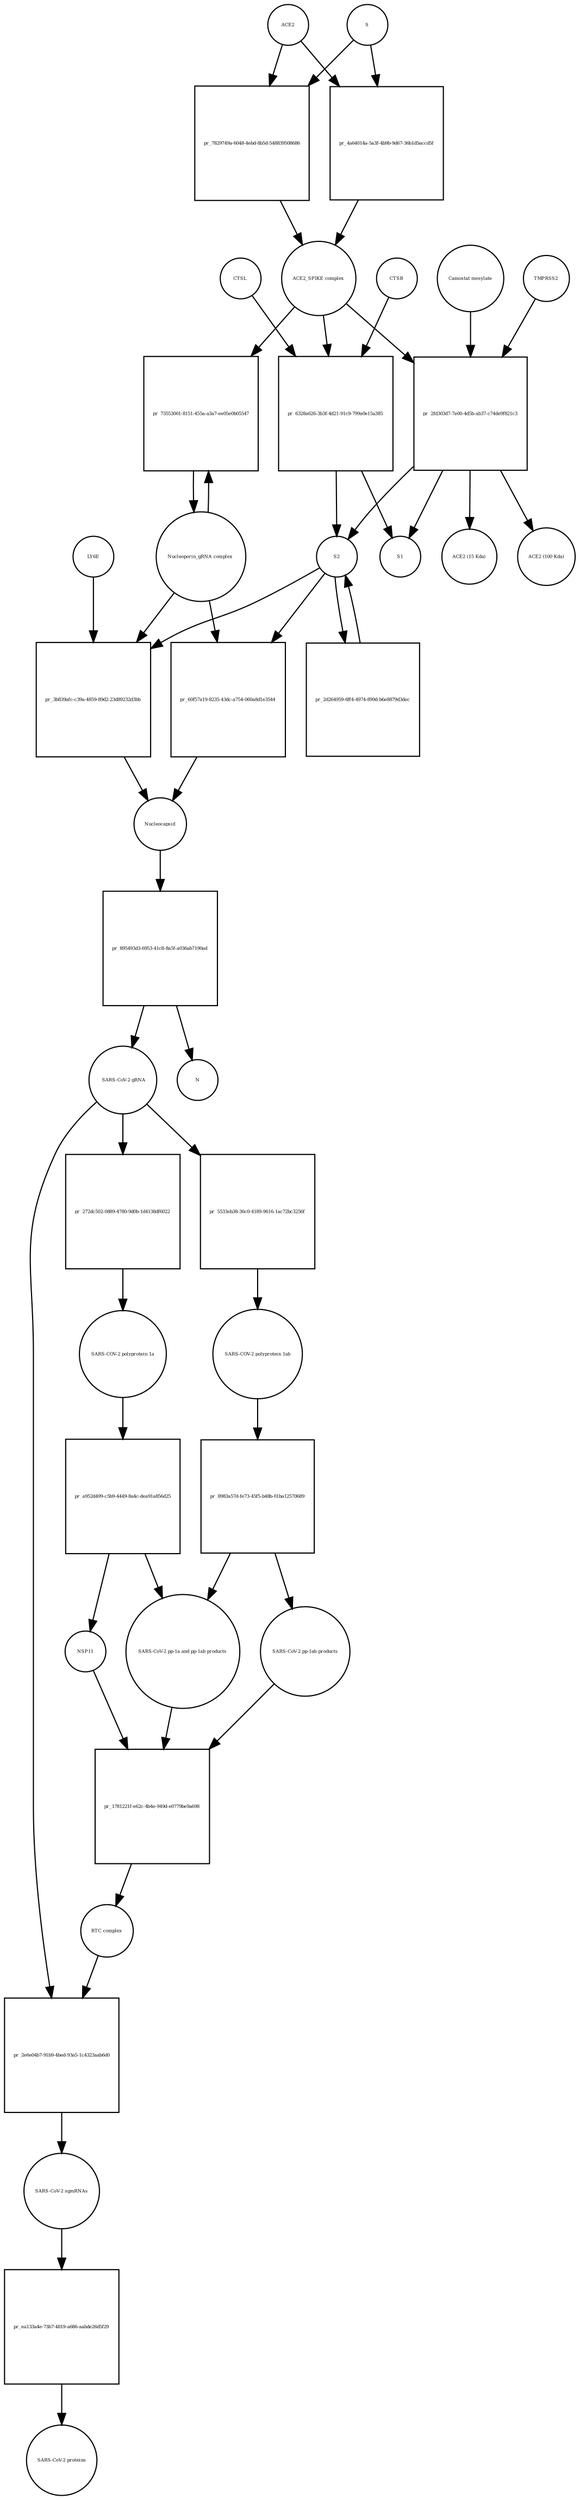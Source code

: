 strict digraph  {
ACE2 [annotation="", bipartite=0, cls=macromolecule, fontsize=4, label=ACE2, shape=circle];
"pr_7829749a-6048-4ebd-8b5d-548839508686" [annotation="", bipartite=1, cls=process, fontsize=4, label="pr_7829749a-6048-4ebd-8b5d-548839508686", shape=square];
"ACE2_SPIKE complex" [annotation="", bipartite=0, cls=complex, fontsize=4, label="ACE2_SPIKE complex", shape=circle];
S [annotation="", bipartite=0, cls="macromolecule multimer", fontsize=4, label=S, shape=circle];
"Nucleoporin_gRNA complex " [annotation="", bipartite=0, cls=complex, fontsize=4, label="Nucleoporin_gRNA complex ", shape=circle];
"pr_73553001-8151-455a-a3a7-ee05e0b05547" [annotation="", bipartite=1, cls=process, fontsize=4, label="pr_73553001-8151-455a-a3a7-ee05e0b05547", shape=square];
"pr_6328a626-3b3f-4d21-91c9-799a0e15a385" [annotation="", bipartite=1, cls=process, fontsize=4, label="pr_6328a626-3b3f-4d21-91c9-799a0e15a385", shape=square];
S2 [annotation="", bipartite=0, cls=macromolecule, fontsize=4, label=S2, shape=circle];
CTSB [annotation="", bipartite=0, cls=macromolecule, fontsize=4, label=CTSB, shape=circle];
CTSL [annotation="", bipartite=0, cls=macromolecule, fontsize=4, label=CTSL, shape=circle];
S1 [annotation="", bipartite=0, cls=macromolecule, fontsize=4, label=S1, shape=circle];
"pr_2fd303d7-7e00-4d5b-ab37-c74de9f821c3" [annotation="", bipartite=1, cls=process, fontsize=4, label="pr_2fd303d7-7e00-4d5b-ab37-c74de9f821c3", shape=square];
TMPRSS2 [annotation="", bipartite=0, cls=macromolecule, fontsize=4, label=TMPRSS2, shape=circle];
"Camostat mesylate" [annotation="urn_miriam_pubchem.compound_2536", bipartite=0, cls="simple chemical", fontsize=4, label="Camostat mesylate", shape=circle];
"ACE2 (15 Kda)" [annotation="", bipartite=0, cls=macromolecule, fontsize=4, label="ACE2 (15 Kda)", shape=circle];
"ACE2 (100 Kda)" [annotation="", bipartite=0, cls=macromolecule, fontsize=4, label="ACE2 (100 Kda)", shape=circle];
"pr_4a64014a-5a3f-4b9b-9d67-36b1d5accd5f" [annotation="", bipartite=1, cls=process, fontsize=4, label="pr_4a64014a-5a3f-4b9b-9d67-36b1d5accd5f", shape=square];
"pr_3b839afc-c39a-4859-89d2-23d89232d3bb" [annotation="", bipartite=1, cls=process, fontsize=4, label="pr_3b839afc-c39a-4859-89d2-23d89232d3bb", shape=square];
Nucleocapsid [annotation="", bipartite=0, cls=complex, fontsize=4, label=Nucleocapsid, shape=circle];
LY6E [annotation="", bipartite=0, cls=macromolecule, fontsize=4, label=LY6E, shape=circle];
"pr_2d264959-6ff4-4974-899d-b6e8879d3dec" [annotation="", bipartite=1, cls=process, fontsize=4, label="pr_2d264959-6ff4-4974-899d-b6e8879d3dec", shape=square];
"pr_60f57a19-8235-43dc-a754-060a8d1e3544" [annotation="", bipartite=1, cls=process, fontsize=4, label="pr_60f57a19-8235-43dc-a754-060a8d1e3544", shape=square];
" SARS-CoV-2 gRNA" [annotation="", bipartite=0, cls="nucleic acid feature", fontsize=4, label=" SARS-CoV-2 gRNA", shape=circle];
"pr_5533eb38-36c0-4189-9616-1ac72bc3256f" [annotation="", bipartite=1, cls=process, fontsize=4, label="pr_5533eb38-36c0-4189-9616-1ac72bc3256f", shape=square];
"SARS-COV-2 polyprotein 1ab" [annotation="", bipartite=0, cls=macromolecule, fontsize=4, label="SARS-COV-2 polyprotein 1ab", shape=circle];
"pr_895493d3-6953-41c8-8a5f-a036ab7190ad" [annotation="", bipartite=1, cls=process, fontsize=4, label="pr_895493d3-6953-41c8-8a5f-a036ab7190ad", shape=square];
N [annotation="", bipartite=0, cls=macromolecule, fontsize=4, label=N, shape=circle];
"pr_2e6e04b7-91b9-4bed-93a5-1c4323aab6d0" [annotation="", bipartite=1, cls=process, fontsize=4, label="pr_2e6e04b7-91b9-4bed-93a5-1c4323aab6d0", shape=square];
"SARS-CoV-2 sgmRNAs" [annotation="", bipartite=0, cls=complex, fontsize=4, label="SARS-CoV-2 sgmRNAs", shape=circle];
"RTC complex" [annotation="", bipartite=0, cls=complex, fontsize=4, label="RTC complex", shape=circle];
"pr_ea133a4e-73b7-4819-a686-aabde26d5f29" [annotation="", bipartite=1, cls=process, fontsize=4, label="pr_ea133a4e-73b7-4819-a686-aabde26d5f29", shape=square];
"SARS-CoV-2 proteins" [annotation="", bipartite=0, cls=complex, fontsize=4, label="SARS-CoV-2 proteins", shape=circle];
"pr_8983a57d-fe73-45f5-b48b-01ba12570689" [annotation="", bipartite=1, cls=process, fontsize=4, label="pr_8983a57d-fe73-45f5-b48b-01ba12570689", shape=square];
"SARS-CoV-2 pp-1ab products" [annotation="", bipartite=0, cls=complex, fontsize=4, label="SARS-CoV-2 pp-1ab products", shape=circle];
"SARS-CoV-2 pp-1a and pp-1ab products" [annotation="", bipartite=0, cls=complex, fontsize=4, label="SARS-CoV-2 pp-1a and pp-1ab products", shape=circle];
"pr_1781221f-e62c-4b4e-949d-e0779be9a698" [annotation="", bipartite=1, cls=process, fontsize=4, label="pr_1781221f-e62c-4b4e-949d-e0779be9a698", shape=square];
NSP11 [annotation="", bipartite=0, cls=macromolecule, fontsize=4, label=NSP11, shape=circle];
"SARS-COV-2 polyprotein 1a" [annotation="", bipartite=0, cls=macromolecule, fontsize=4, label="SARS-COV-2 polyprotein 1a", shape=circle];
"pr_a952d499-c5b9-4449-8a4c-dea91a856d25" [annotation="", bipartite=1, cls=process, fontsize=4, label="pr_a952d499-c5b9-4449-8a4c-dea91a856d25", shape=square];
"pr_272dc502-0889-4780-9d0b-1d4138df6022" [annotation="", bipartite=1, cls=process, fontsize=4, label="pr_272dc502-0889-4780-9d0b-1d4138df6022", shape=square];
ACE2 -> "pr_7829749a-6048-4ebd-8b5d-548839508686"  [annotation="", interaction_type=consumption];
ACE2 -> "pr_4a64014a-5a3f-4b9b-9d67-36b1d5accd5f"  [annotation="", interaction_type=consumption];
"pr_7829749a-6048-4ebd-8b5d-548839508686" -> "ACE2_SPIKE complex"  [annotation="", interaction_type=production];
"ACE2_SPIKE complex" -> "pr_73553001-8151-455a-a3a7-ee05e0b05547"  [annotation="urn_miriam_pubmed_32142651|urn_miriam_pubmed_32094589", interaction_type=stimulation];
"ACE2_SPIKE complex" -> "pr_6328a626-3b3f-4d21-91c9-799a0e15a385"  [annotation="", interaction_type=consumption];
"ACE2_SPIKE complex" -> "pr_2fd303d7-7e00-4d5b-ab37-c74de9f821c3"  [annotation="", interaction_type=consumption];
S -> "pr_7829749a-6048-4ebd-8b5d-548839508686"  [annotation="", interaction_type=consumption];
S -> "pr_4a64014a-5a3f-4b9b-9d67-36b1d5accd5f"  [annotation="", interaction_type=consumption];
"Nucleoporin_gRNA complex " -> "pr_73553001-8151-455a-a3a7-ee05e0b05547"  [annotation="", interaction_type=consumption];
"Nucleoporin_gRNA complex " -> "pr_3b839afc-c39a-4859-89d2-23d89232d3bb"  [annotation="", interaction_type=consumption];
"Nucleoporin_gRNA complex " -> "pr_60f57a19-8235-43dc-a754-060a8d1e3544"  [annotation="", interaction_type=consumption];
"pr_73553001-8151-455a-a3a7-ee05e0b05547" -> "Nucleoporin_gRNA complex "  [annotation="", interaction_type=production];
"pr_6328a626-3b3f-4d21-91c9-799a0e15a385" -> S2  [annotation="", interaction_type=production];
"pr_6328a626-3b3f-4d21-91c9-799a0e15a385" -> S1  [annotation="", interaction_type=production];
S2 -> "pr_3b839afc-c39a-4859-89d2-23d89232d3bb"  [annotation="urn_miriam_doi_10.1101%2F2020.03.05.979260|urn_miriam_doi_10.1101%2F2020.04.02.021469", interaction_type=stimulation];
S2 -> "pr_2d264959-6ff4-4974-899d-b6e8879d3dec"  [annotation="", interaction_type=consumption];
S2 -> "pr_60f57a19-8235-43dc-a754-060a8d1e3544"  [annotation="", interaction_type=stimulation];
CTSB -> "pr_6328a626-3b3f-4d21-91c9-799a0e15a385"  [annotation=urn_miriam_pubmed_32142651, interaction_type=catalysis];
CTSL -> "pr_6328a626-3b3f-4d21-91c9-799a0e15a385"  [annotation=urn_miriam_pubmed_32142651, interaction_type=catalysis];
"pr_2fd303d7-7e00-4d5b-ab37-c74de9f821c3" -> S2  [annotation="", interaction_type=production];
"pr_2fd303d7-7e00-4d5b-ab37-c74de9f821c3" -> S1  [annotation="", interaction_type=production];
"pr_2fd303d7-7e00-4d5b-ab37-c74de9f821c3" -> "ACE2 (15 Kda)"  [annotation="", interaction_type=production];
"pr_2fd303d7-7e00-4d5b-ab37-c74de9f821c3" -> "ACE2 (100 Kda)"  [annotation="", interaction_type=production];
TMPRSS2 -> "pr_2fd303d7-7e00-4d5b-ab37-c74de9f821c3"  [annotation="urn_miriam_pubmed_32142651|urn_miriam_pubmed_32094589|urn_miriam_pubmed_24227843", interaction_type=catalysis];
"Camostat mesylate" -> "pr_2fd303d7-7e00-4d5b-ab37-c74de9f821c3"  [annotation="urn_miriam_pubmed_32142651|urn_miriam_pubmed_32094589|urn_miriam_pubmed_24227843", interaction_type=inhibition];
"pr_4a64014a-5a3f-4b9b-9d67-36b1d5accd5f" -> "ACE2_SPIKE complex"  [annotation="", interaction_type=production];
"pr_3b839afc-c39a-4859-89d2-23d89232d3bb" -> Nucleocapsid  [annotation="", interaction_type=production];
Nucleocapsid -> "pr_895493d3-6953-41c8-8a5f-a036ab7190ad"  [annotation="", interaction_type=consumption];
LY6E -> "pr_3b839afc-c39a-4859-89d2-23d89232d3bb"  [annotation="urn_miriam_doi_10.1101%2F2020.03.05.979260|urn_miriam_doi_10.1101%2F2020.04.02.021469", interaction_type=inhibition];
"pr_2d264959-6ff4-4974-899d-b6e8879d3dec" -> S2  [annotation="", interaction_type=production];
"pr_60f57a19-8235-43dc-a754-060a8d1e3544" -> Nucleocapsid  [annotation="", interaction_type=production];
" SARS-CoV-2 gRNA" -> "pr_5533eb38-36c0-4189-9616-1ac72bc3256f"  [annotation="", interaction_type=consumption];
" SARS-CoV-2 gRNA" -> "pr_2e6e04b7-91b9-4bed-93a5-1c4323aab6d0"  [annotation="", interaction_type=consumption];
" SARS-CoV-2 gRNA" -> "pr_272dc502-0889-4780-9d0b-1d4138df6022"  [annotation="", interaction_type=consumption];
"pr_5533eb38-36c0-4189-9616-1ac72bc3256f" -> "SARS-COV-2 polyprotein 1ab"  [annotation="", interaction_type=production];
"SARS-COV-2 polyprotein 1ab" -> "pr_8983a57d-fe73-45f5-b48b-01ba12570689"  [annotation=urn_miriam_pubmed_31226023, interaction_type=catalysis];
"pr_895493d3-6953-41c8-8a5f-a036ab7190ad" -> " SARS-CoV-2 gRNA"  [annotation="", interaction_type=production];
"pr_895493d3-6953-41c8-8a5f-a036ab7190ad" -> N  [annotation="", interaction_type=production];
"pr_2e6e04b7-91b9-4bed-93a5-1c4323aab6d0" -> "SARS-CoV-2 sgmRNAs"  [annotation="", interaction_type=production];
"SARS-CoV-2 sgmRNAs" -> "pr_ea133a4e-73b7-4819-a686-aabde26d5f29"  [annotation="", interaction_type=consumption];
"RTC complex" -> "pr_2e6e04b7-91b9-4bed-93a5-1c4323aab6d0"  [annotation=urn_miriam_pubmed_31226023, interaction_type="necessary stimulation"];
"pr_ea133a4e-73b7-4819-a686-aabde26d5f29" -> "SARS-CoV-2 proteins"  [annotation="", interaction_type=production];
"pr_8983a57d-fe73-45f5-b48b-01ba12570689" -> "SARS-CoV-2 pp-1ab products"  [annotation="", interaction_type=production];
"pr_8983a57d-fe73-45f5-b48b-01ba12570689" -> "SARS-CoV-2 pp-1a and pp-1ab products"  [annotation="", interaction_type=production];
"SARS-CoV-2 pp-1ab products" -> "pr_1781221f-e62c-4b4e-949d-e0779be9a698"  [annotation="", interaction_type=consumption];
"SARS-CoV-2 pp-1a and pp-1ab products" -> "pr_1781221f-e62c-4b4e-949d-e0779be9a698"  [annotation="", interaction_type=consumption];
"pr_1781221f-e62c-4b4e-949d-e0779be9a698" -> "RTC complex"  [annotation="", interaction_type=production];
NSP11 -> "pr_1781221f-e62c-4b4e-949d-e0779be9a698"  [annotation="", interaction_type=consumption];
"SARS-COV-2 polyprotein 1a" -> "pr_a952d499-c5b9-4449-8a4c-dea91a856d25"  [annotation=urn_miriam_pubmed_31226023, interaction_type=catalysis];
"pr_a952d499-c5b9-4449-8a4c-dea91a856d25" -> NSP11  [annotation="", interaction_type=production];
"pr_a952d499-c5b9-4449-8a4c-dea91a856d25" -> "SARS-CoV-2 pp-1a and pp-1ab products"  [annotation="", interaction_type=production];
"pr_272dc502-0889-4780-9d0b-1d4138df6022" -> "SARS-COV-2 polyprotein 1a"  [annotation="", interaction_type=production];
}
